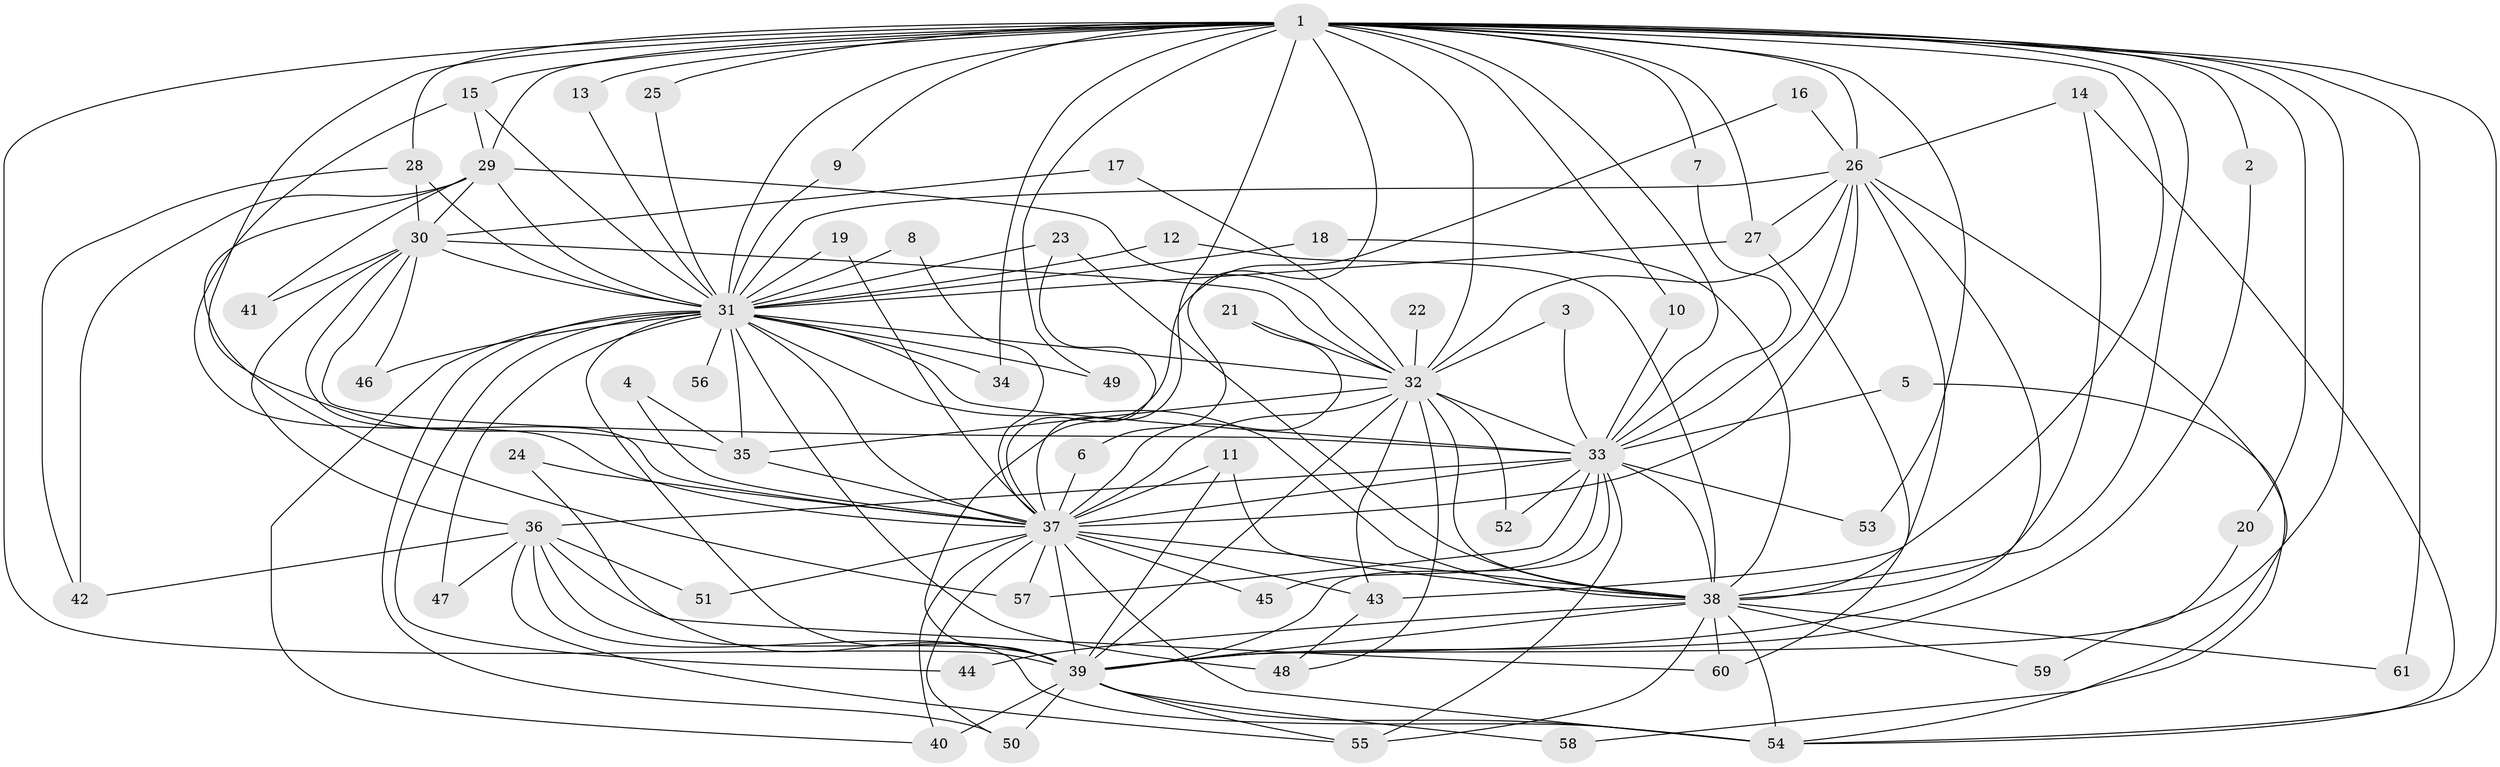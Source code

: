 // original degree distribution, {19: 0.008547008547008548, 23: 0.008547008547008548, 21: 0.008547008547008548, 22: 0.017094017094017096, 26: 0.008547008547008548, 28: 0.008547008547008548, 24: 0.008547008547008548, 15: 0.008547008547008548, 33: 0.008547008547008548, 3: 0.17094017094017094, 2: 0.5982905982905983, 6: 0.02564102564102564, 4: 0.09401709401709402, 8: 0.008547008547008548, 10: 0.008547008547008548, 5: 0.008547008547008548}
// Generated by graph-tools (version 1.1) at 2025/25/03/09/25 03:25:43]
// undirected, 61 vertices, 158 edges
graph export_dot {
graph [start="1"]
  node [color=gray90,style=filled];
  1;
  2;
  3;
  4;
  5;
  6;
  7;
  8;
  9;
  10;
  11;
  12;
  13;
  14;
  15;
  16;
  17;
  18;
  19;
  20;
  21;
  22;
  23;
  24;
  25;
  26;
  27;
  28;
  29;
  30;
  31;
  32;
  33;
  34;
  35;
  36;
  37;
  38;
  39;
  40;
  41;
  42;
  43;
  44;
  45;
  46;
  47;
  48;
  49;
  50;
  51;
  52;
  53;
  54;
  55;
  56;
  57;
  58;
  59;
  60;
  61;
  1 -- 2 [weight=1.0];
  1 -- 6 [weight=1.0];
  1 -- 7 [weight=1.0];
  1 -- 9 [weight=1.0];
  1 -- 10 [weight=1.0];
  1 -- 13 [weight=1.0];
  1 -- 15 [weight=1.0];
  1 -- 20 [weight=1.0];
  1 -- 25 [weight=1.0];
  1 -- 26 [weight=3.0];
  1 -- 27 [weight=1.0];
  1 -- 28 [weight=2.0];
  1 -- 29 [weight=1.0];
  1 -- 31 [weight=4.0];
  1 -- 32 [weight=2.0];
  1 -- 33 [weight=2.0];
  1 -- 34 [weight=1.0];
  1 -- 35 [weight=1.0];
  1 -- 37 [weight=2.0];
  1 -- 38 [weight=2.0];
  1 -- 39 [weight=4.0];
  1 -- 43 [weight=1.0];
  1 -- 49 [weight=1.0];
  1 -- 53 [weight=1.0];
  1 -- 54 [weight=1.0];
  1 -- 59 [weight=1.0];
  1 -- 61 [weight=1.0];
  2 -- 39 [weight=1.0];
  3 -- 32 [weight=1.0];
  3 -- 33 [weight=1.0];
  4 -- 35 [weight=1.0];
  4 -- 37 [weight=1.0];
  5 -- 33 [weight=1.0];
  5 -- 54 [weight=1.0];
  6 -- 37 [weight=1.0];
  7 -- 33 [weight=1.0];
  8 -- 31 [weight=1.0];
  8 -- 37 [weight=1.0];
  9 -- 31 [weight=1.0];
  10 -- 33 [weight=1.0];
  11 -- 37 [weight=1.0];
  11 -- 38 [weight=1.0];
  11 -- 39 [weight=1.0];
  12 -- 31 [weight=1.0];
  12 -- 38 [weight=1.0];
  13 -- 31 [weight=1.0];
  14 -- 26 [weight=1.0];
  14 -- 38 [weight=1.0];
  14 -- 54 [weight=1.0];
  15 -- 29 [weight=1.0];
  15 -- 31 [weight=1.0];
  15 -- 37 [weight=2.0];
  16 -- 26 [weight=1.0];
  16 -- 39 [weight=1.0];
  17 -- 30 [weight=1.0];
  17 -- 32 [weight=1.0];
  18 -- 31 [weight=1.0];
  18 -- 38 [weight=1.0];
  19 -- 31 [weight=1.0];
  19 -- 37 [weight=1.0];
  20 -- 39 [weight=1.0];
  21 -- 32 [weight=1.0];
  21 -- 37 [weight=1.0];
  22 -- 32 [weight=1.0];
  23 -- 31 [weight=1.0];
  23 -- 37 [weight=1.0];
  23 -- 38 [weight=1.0];
  24 -- 37 [weight=1.0];
  24 -- 39 [weight=1.0];
  25 -- 31 [weight=1.0];
  26 -- 27 [weight=1.0];
  26 -- 31 [weight=2.0];
  26 -- 32 [weight=1.0];
  26 -- 33 [weight=2.0];
  26 -- 37 [weight=1.0];
  26 -- 38 [weight=2.0];
  26 -- 39 [weight=2.0];
  26 -- 58 [weight=1.0];
  27 -- 31 [weight=1.0];
  27 -- 60 [weight=1.0];
  28 -- 30 [weight=1.0];
  28 -- 31 [weight=1.0];
  28 -- 42 [weight=1.0];
  29 -- 30 [weight=1.0];
  29 -- 31 [weight=2.0];
  29 -- 32 [weight=1.0];
  29 -- 41 [weight=1.0];
  29 -- 42 [weight=1.0];
  29 -- 57 [weight=1.0];
  30 -- 31 [weight=3.0];
  30 -- 32 [weight=1.0];
  30 -- 33 [weight=2.0];
  30 -- 36 [weight=1.0];
  30 -- 37 [weight=1.0];
  30 -- 41 [weight=1.0];
  30 -- 46 [weight=1.0];
  31 -- 32 [weight=2.0];
  31 -- 33 [weight=2.0];
  31 -- 34 [weight=1.0];
  31 -- 35 [weight=1.0];
  31 -- 37 [weight=2.0];
  31 -- 38 [weight=3.0];
  31 -- 39 [weight=3.0];
  31 -- 40 [weight=1.0];
  31 -- 44 [weight=1.0];
  31 -- 46 [weight=1.0];
  31 -- 47 [weight=1.0];
  31 -- 48 [weight=2.0];
  31 -- 49 [weight=1.0];
  31 -- 50 [weight=1.0];
  31 -- 56 [weight=2.0];
  32 -- 33 [weight=1.0];
  32 -- 35 [weight=1.0];
  32 -- 37 [weight=2.0];
  32 -- 38 [weight=1.0];
  32 -- 39 [weight=1.0];
  32 -- 43 [weight=2.0];
  32 -- 48 [weight=1.0];
  32 -- 52 [weight=1.0];
  33 -- 36 [weight=1.0];
  33 -- 37 [weight=2.0];
  33 -- 38 [weight=2.0];
  33 -- 39 [weight=2.0];
  33 -- 45 [weight=1.0];
  33 -- 52 [weight=1.0];
  33 -- 53 [weight=1.0];
  33 -- 55 [weight=1.0];
  33 -- 57 [weight=1.0];
  35 -- 37 [weight=1.0];
  36 -- 39 [weight=1.0];
  36 -- 42 [weight=1.0];
  36 -- 47 [weight=1.0];
  36 -- 51 [weight=1.0];
  36 -- 54 [weight=1.0];
  36 -- 55 [weight=1.0];
  36 -- 60 [weight=1.0];
  37 -- 38 [weight=2.0];
  37 -- 39 [weight=3.0];
  37 -- 40 [weight=1.0];
  37 -- 43 [weight=2.0];
  37 -- 45 [weight=1.0];
  37 -- 50 [weight=1.0];
  37 -- 51 [weight=1.0];
  37 -- 54 [weight=1.0];
  37 -- 57 [weight=1.0];
  38 -- 39 [weight=1.0];
  38 -- 44 [weight=1.0];
  38 -- 54 [weight=1.0];
  38 -- 55 [weight=1.0];
  38 -- 59 [weight=1.0];
  38 -- 60 [weight=2.0];
  38 -- 61 [weight=1.0];
  39 -- 40 [weight=3.0];
  39 -- 50 [weight=1.0];
  39 -- 54 [weight=1.0];
  39 -- 55 [weight=1.0];
  39 -- 58 [weight=1.0];
  43 -- 48 [weight=1.0];
}
